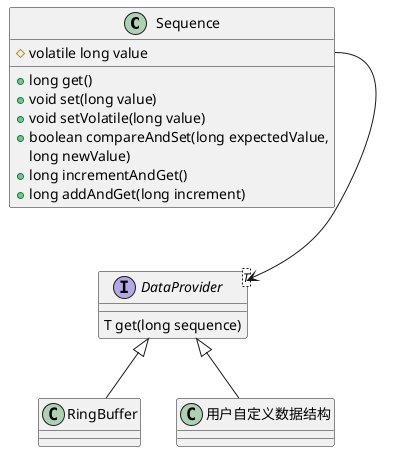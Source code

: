 @startuml
class Sequence
interface DataProvider
class RingBuffer extends DataProvider
class 用户自定义数据结构 extends DataProvider

interface DataProvider<T>{
    T get(long sequence)
}

class Sequence{
# volatile long value
+ long get()
+ void set(long value)
+ void setVolatile(long value)
+ boolean compareAndSet(long expectedValue,
    long newValue)
+ long incrementAndGet()
+ long addAndGet(long increment)
}

Sequence::value --> DataProvider

@enduml